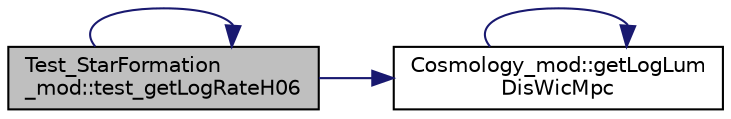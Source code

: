 digraph "Test_StarFormation_mod::test_getLogRateH06"
{
 // LATEX_PDF_SIZE
  edge [fontname="Helvetica",fontsize="10",labelfontname="Helvetica",labelfontsize="10"];
  node [fontname="Helvetica",fontsize="10",shape=record];
  rankdir="LR";
  Node1 [label="Test_StarFormation\l_mod::test_getLogRateH06",height=0.2,width=0.4,color="black", fillcolor="grey75", style="filled", fontcolor="black",tooltip=" "];
  Node1 -> Node2 [color="midnightblue",fontsize="10",style="solid",fontname="Helvetica"];
  Node2 [label="Cosmology_mod::getLogLum\lDisWicMpc",height=0.2,width=0.4,color="black", fillcolor="white", style="filled",URL="$namespaceCosmology__mod.html#a5c951d7a02ae5a66a5ead8cecbef2300",tooltip="Return the approximate logarithm of the cosmological luminosity distance in units of MPc."];
  Node2 -> Node2 [color="midnightblue",fontsize="10",style="solid",fontname="Helvetica"];
  Node1 -> Node1 [color="midnightblue",fontsize="10",style="solid",fontname="Helvetica"];
}
